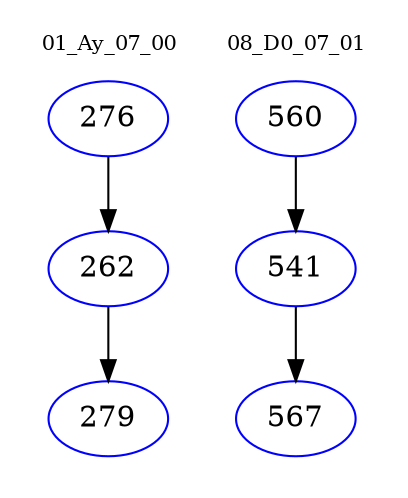 digraph{
subgraph cluster_0 {
color = white
label = "01_Ay_07_00";
fontsize=10;
T0_276 [label="276", color="blue"]
T0_276 -> T0_262 [color="black"]
T0_262 [label="262", color="blue"]
T0_262 -> T0_279 [color="black"]
T0_279 [label="279", color="blue"]
}
subgraph cluster_1 {
color = white
label = "08_D0_07_01";
fontsize=10;
T1_560 [label="560", color="blue"]
T1_560 -> T1_541 [color="black"]
T1_541 [label="541", color="blue"]
T1_541 -> T1_567 [color="black"]
T1_567 [label="567", color="blue"]
}
}
